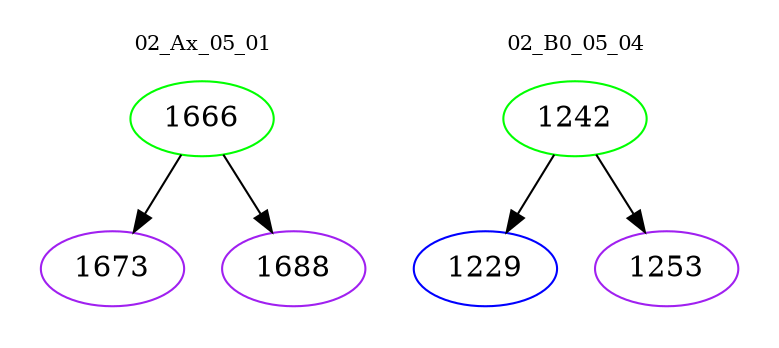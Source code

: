 digraph{
subgraph cluster_0 {
color = white
label = "02_Ax_05_01";
fontsize=10;
T0_1666 [label="1666", color="green"]
T0_1666 -> T0_1673 [color="black"]
T0_1673 [label="1673", color="purple"]
T0_1666 -> T0_1688 [color="black"]
T0_1688 [label="1688", color="purple"]
}
subgraph cluster_1 {
color = white
label = "02_B0_05_04";
fontsize=10;
T1_1242 [label="1242", color="green"]
T1_1242 -> T1_1229 [color="black"]
T1_1229 [label="1229", color="blue"]
T1_1242 -> T1_1253 [color="black"]
T1_1253 [label="1253", color="purple"]
}
}
